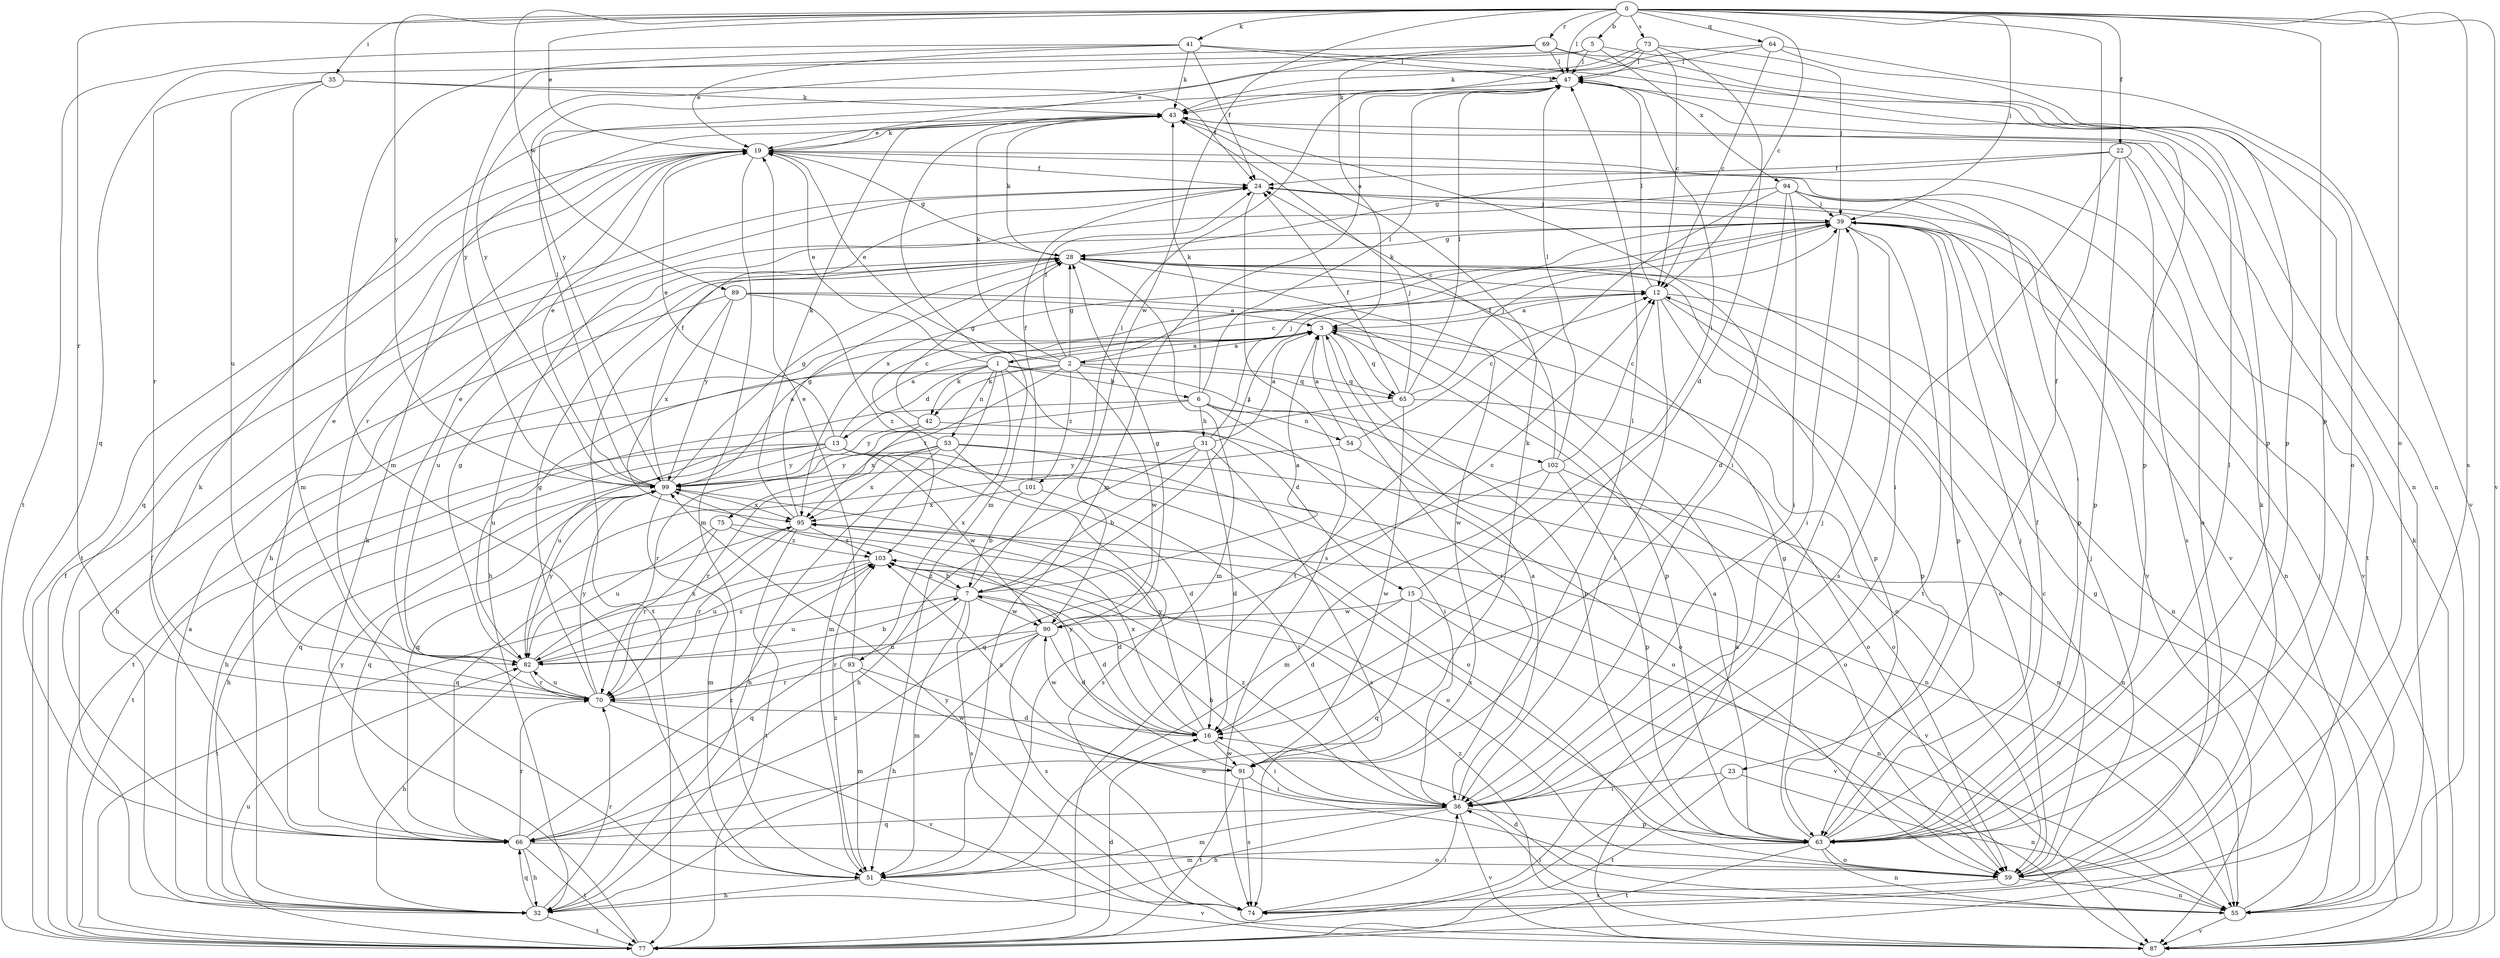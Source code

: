strict digraph  {
0;
1;
2;
3;
5;
6;
7;
12;
13;
15;
16;
19;
22;
23;
24;
28;
31;
32;
35;
36;
39;
41;
42;
43;
47;
51;
53;
54;
55;
59;
63;
64;
65;
66;
69;
70;
73;
74;
75;
77;
82;
87;
89;
90;
91;
93;
94;
95;
99;
101;
102;
103;
0 -> 5  [label=b];
0 -> 12  [label=c];
0 -> 19  [label=e];
0 -> 22  [label=f];
0 -> 23  [label=f];
0 -> 35  [label=i];
0 -> 39  [label=j];
0 -> 41  [label=k];
0 -> 47  [label=l];
0 -> 59  [label=o];
0 -> 63  [label=p];
0 -> 64  [label=q];
0 -> 69  [label=r];
0 -> 70  [label=r];
0 -> 73  [label=s];
0 -> 74  [label=s];
0 -> 87  [label=v];
0 -> 89  [label=w];
0 -> 90  [label=w];
0 -> 99  [label=y];
1 -> 6  [label=b];
1 -> 12  [label=c];
1 -> 13  [label=d];
1 -> 15  [label=d];
1 -> 19  [label=e];
1 -> 42  [label=k];
1 -> 51  [label=m];
1 -> 53  [label=n];
1 -> 65  [label=q];
1 -> 82  [label=u];
1 -> 93  [label=x];
2 -> 19  [label=e];
2 -> 24  [label=f];
2 -> 28  [label=g];
2 -> 39  [label=j];
2 -> 42  [label=k];
2 -> 43  [label=k];
2 -> 65  [label=q];
2 -> 75  [label=t];
2 -> 77  [label=t];
2 -> 90  [label=w];
2 -> 101  [label=z];
2 -> 102  [label=z];
3 -> 1  [label=a];
3 -> 2  [label=a];
3 -> 36  [label=i];
3 -> 59  [label=o];
3 -> 63  [label=p];
3 -> 65  [label=q];
5 -> 47  [label=l];
5 -> 63  [label=p];
5 -> 66  [label=q];
5 -> 94  [label=x];
5 -> 99  [label=y];
6 -> 31  [label=h];
6 -> 36  [label=i];
6 -> 43  [label=k];
6 -> 47  [label=l];
6 -> 54  [label=n];
6 -> 59  [label=o];
6 -> 70  [label=r];
6 -> 82  [label=u];
7 -> 3  [label=a];
7 -> 16  [label=d];
7 -> 39  [label=j];
7 -> 47  [label=l];
7 -> 51  [label=m];
7 -> 66  [label=q];
7 -> 74  [label=s];
7 -> 82  [label=u];
7 -> 90  [label=w];
7 -> 103  [label=z];
12 -> 3  [label=a];
12 -> 36  [label=i];
12 -> 47  [label=l];
12 -> 55  [label=n];
12 -> 59  [label=o];
12 -> 63  [label=p];
13 -> 3  [label=a];
13 -> 19  [label=e];
13 -> 32  [label=h];
13 -> 55  [label=n];
13 -> 59  [label=o];
13 -> 66  [label=q];
13 -> 74  [label=s];
13 -> 77  [label=t];
13 -> 90  [label=w];
13 -> 99  [label=y];
15 -> 16  [label=d];
15 -> 47  [label=l];
15 -> 55  [label=n];
15 -> 66  [label=q];
15 -> 87  [label=v];
15 -> 90  [label=w];
16 -> 36  [label=i];
16 -> 90  [label=w];
16 -> 91  [label=w];
16 -> 95  [label=x];
16 -> 99  [label=y];
19 -> 24  [label=f];
19 -> 28  [label=g];
19 -> 43  [label=k];
19 -> 51  [label=m];
19 -> 59  [label=o];
19 -> 66  [label=q];
19 -> 70  [label=r];
19 -> 77  [label=t];
19 -> 87  [label=v];
22 -> 24  [label=f];
22 -> 28  [label=g];
22 -> 36  [label=i];
22 -> 63  [label=p];
22 -> 74  [label=s];
22 -> 77  [label=t];
23 -> 36  [label=i];
23 -> 55  [label=n];
23 -> 77  [label=t];
24 -> 39  [label=j];
24 -> 74  [label=s];
24 -> 87  [label=v];
28 -> 12  [label=c];
28 -> 43  [label=k];
28 -> 51  [label=m];
28 -> 63  [label=p];
28 -> 77  [label=t];
28 -> 82  [label=u];
28 -> 91  [label=w];
31 -> 3  [label=a];
31 -> 7  [label=b];
31 -> 16  [label=d];
31 -> 32  [label=h];
31 -> 39  [label=j];
31 -> 74  [label=s];
31 -> 99  [label=y];
32 -> 3  [label=a];
32 -> 24  [label=f];
32 -> 66  [label=q];
32 -> 70  [label=r];
32 -> 77  [label=t];
35 -> 24  [label=f];
35 -> 43  [label=k];
35 -> 51  [label=m];
35 -> 70  [label=r];
35 -> 82  [label=u];
36 -> 3  [label=a];
36 -> 7  [label=b];
36 -> 32  [label=h];
36 -> 39  [label=j];
36 -> 51  [label=m];
36 -> 63  [label=p];
36 -> 66  [label=q];
36 -> 87  [label=v];
36 -> 103  [label=z];
39 -> 28  [label=g];
39 -> 32  [label=h];
39 -> 36  [label=i];
39 -> 55  [label=n];
39 -> 63  [label=p];
39 -> 74  [label=s];
39 -> 77  [label=t];
39 -> 95  [label=x];
41 -> 19  [label=e];
41 -> 24  [label=f];
41 -> 43  [label=k];
41 -> 47  [label=l];
41 -> 51  [label=m];
41 -> 55  [label=n];
41 -> 77  [label=t];
42 -> 28  [label=g];
42 -> 59  [label=o];
42 -> 95  [label=x];
42 -> 99  [label=y];
43 -> 19  [label=e];
43 -> 36  [label=i];
43 -> 51  [label=m];
47 -> 43  [label=k];
47 -> 51  [label=m];
47 -> 63  [label=p];
51 -> 32  [label=h];
51 -> 87  [label=v];
51 -> 103  [label=z];
53 -> 12  [label=c];
53 -> 16  [label=d];
53 -> 32  [label=h];
53 -> 55  [label=n];
53 -> 59  [label=o];
53 -> 70  [label=r];
53 -> 95  [label=x];
53 -> 99  [label=y];
54 -> 3  [label=a];
54 -> 12  [label=c];
54 -> 55  [label=n];
54 -> 66  [label=q];
55 -> 16  [label=d];
55 -> 28  [label=g];
55 -> 36  [label=i];
55 -> 39  [label=j];
55 -> 87  [label=v];
59 -> 12  [label=c];
59 -> 39  [label=j];
59 -> 43  [label=k];
59 -> 55  [label=n];
59 -> 74  [label=s];
63 -> 3  [label=a];
63 -> 24  [label=f];
63 -> 28  [label=g];
63 -> 39  [label=j];
63 -> 47  [label=l];
63 -> 51  [label=m];
63 -> 55  [label=n];
63 -> 59  [label=o];
63 -> 77  [label=t];
63 -> 95  [label=x];
64 -> 12  [label=c];
64 -> 43  [label=k];
64 -> 47  [label=l];
64 -> 59  [label=o];
64 -> 87  [label=v];
65 -> 24  [label=f];
65 -> 32  [label=h];
65 -> 39  [label=j];
65 -> 43  [label=k];
65 -> 47  [label=l];
65 -> 59  [label=o];
65 -> 91  [label=w];
66 -> 32  [label=h];
66 -> 43  [label=k];
66 -> 59  [label=o];
66 -> 70  [label=r];
66 -> 77  [label=t];
66 -> 99  [label=y];
66 -> 103  [label=z];
69 -> 3  [label=a];
69 -> 19  [label=e];
69 -> 47  [label=l];
69 -> 55  [label=n];
69 -> 63  [label=p];
69 -> 99  [label=y];
70 -> 16  [label=d];
70 -> 19  [label=e];
70 -> 28  [label=g];
70 -> 82  [label=u];
70 -> 87  [label=v];
70 -> 99  [label=y];
73 -> 12  [label=c];
73 -> 16  [label=d];
73 -> 39  [label=j];
73 -> 43  [label=k];
73 -> 47  [label=l];
73 -> 99  [label=y];
74 -> 36  [label=i];
74 -> 99  [label=y];
75 -> 59  [label=o];
75 -> 70  [label=r];
75 -> 82  [label=u];
75 -> 103  [label=z];
77 -> 16  [label=d];
77 -> 24  [label=f];
77 -> 43  [label=k];
77 -> 82  [label=u];
82 -> 7  [label=b];
82 -> 19  [label=e];
82 -> 28  [label=g];
82 -> 32  [label=h];
82 -> 70  [label=r];
82 -> 95  [label=x];
82 -> 99  [label=y];
82 -> 103  [label=z];
87 -> 3  [label=a];
87 -> 43  [label=k];
87 -> 103  [label=z];
89 -> 3  [label=a];
89 -> 32  [label=h];
89 -> 63  [label=p];
89 -> 95  [label=x];
89 -> 99  [label=y];
89 -> 103  [label=z];
90 -> 12  [label=c];
90 -> 16  [label=d];
90 -> 28  [label=g];
90 -> 32  [label=h];
90 -> 70  [label=r];
90 -> 74  [label=s];
90 -> 82  [label=u];
91 -> 36  [label=i];
91 -> 43  [label=k];
91 -> 47  [label=l];
91 -> 74  [label=s];
91 -> 77  [label=t];
91 -> 99  [label=y];
91 -> 103  [label=z];
93 -> 19  [label=e];
93 -> 51  [label=m];
93 -> 59  [label=o];
93 -> 70  [label=r];
93 -> 91  [label=w];
94 -> 16  [label=d];
94 -> 32  [label=h];
94 -> 36  [label=i];
94 -> 39  [label=j];
94 -> 63  [label=p];
94 -> 77  [label=t];
94 -> 87  [label=v];
95 -> 28  [label=g];
95 -> 43  [label=k];
95 -> 66  [label=q];
95 -> 70  [label=r];
95 -> 77  [label=t];
95 -> 87  [label=v];
95 -> 103  [label=z];
99 -> 3  [label=a];
99 -> 19  [label=e];
99 -> 24  [label=f];
99 -> 28  [label=g];
99 -> 47  [label=l];
99 -> 51  [label=m];
99 -> 66  [label=q];
99 -> 95  [label=x];
101 -> 7  [label=b];
101 -> 24  [label=f];
101 -> 36  [label=i];
101 -> 95  [label=x];
102 -> 12  [label=c];
102 -> 24  [label=f];
102 -> 47  [label=l];
102 -> 51  [label=m];
102 -> 59  [label=o];
102 -> 63  [label=p];
102 -> 66  [label=q];
103 -> 7  [label=b];
103 -> 16  [label=d];
103 -> 77  [label=t];
103 -> 82  [label=u];
}
